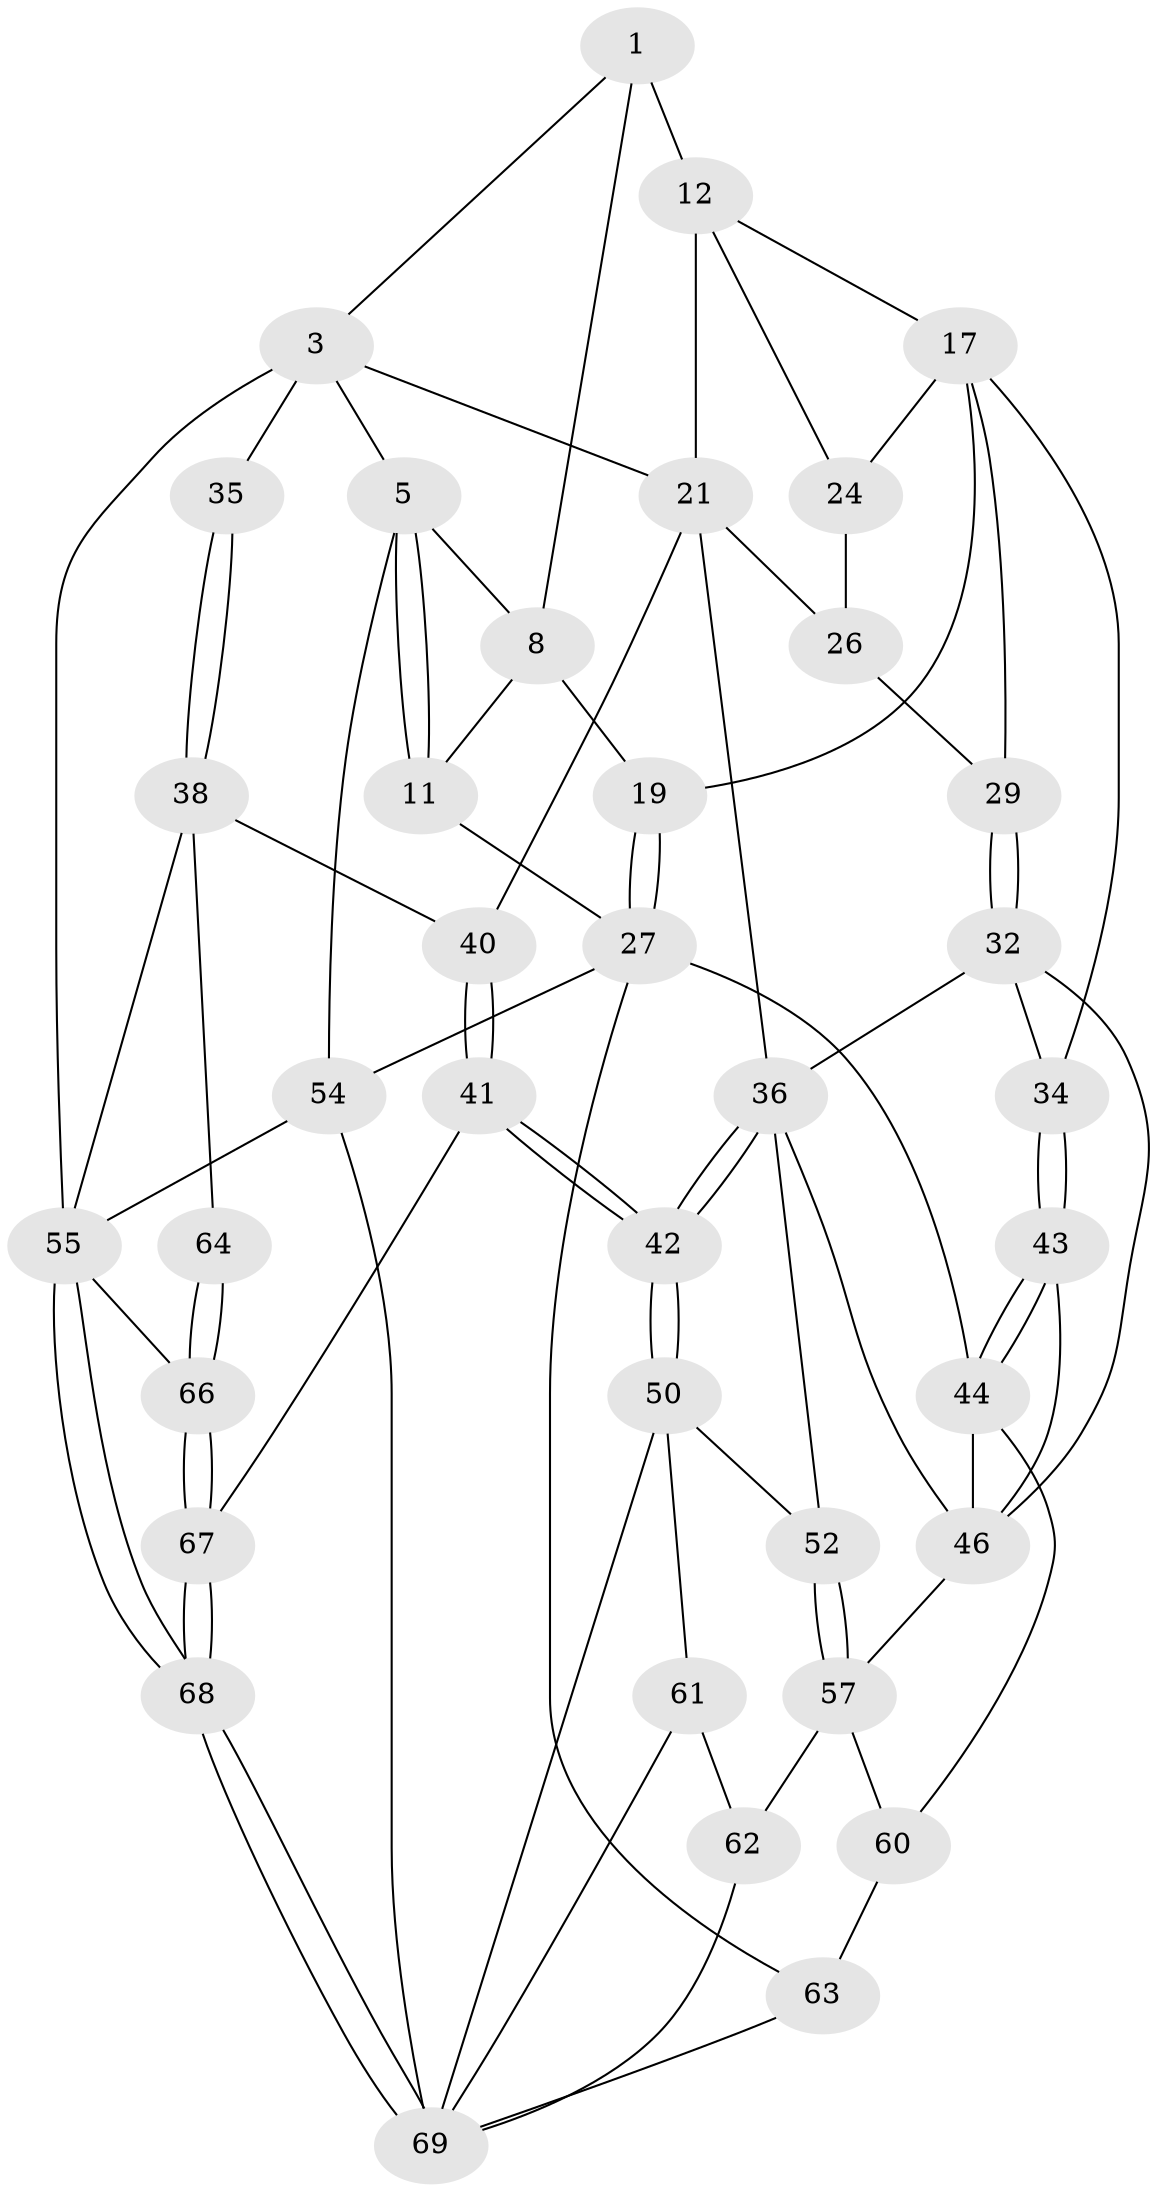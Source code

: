 // original degree distribution, {3: 0.05263157894736842, 4: 0.2236842105263158, 5: 0.47368421052631576, 6: 0.25}
// Generated by graph-tools (version 1.1) at 2025/28/03/15/25 16:28:02]
// undirected, 38 vertices, 85 edges
graph export_dot {
graph [start="1"]
  node [color=gray90,style=filled];
  1 [pos="+0.2748347716467931+0",super="+2+7"];
  3 [pos="+1+0",super="+4+20"];
  5 [pos="+0+0",super="+6"];
  8 [pos="+0.21740966584705834+0.09285101912590844",super="+9+16"];
  11 [pos="+0+0.23558715955827123"];
  12 [pos="+0.6701168918550269+0",super="+13"];
  17 [pos="+0.24608675056200713+0.341318774735491",super="+18+25"];
  19 [pos="+0.16537496151731038+0.3434625350336993"];
  21 [pos="+0.7422272068180839+0.33669398823208235",super="+22+30"];
  24 [pos="+0.4063853220361031+0.26903399786599197"];
  26 [pos="+0.5385333741251304+0.30530019076967496",super="+28"];
  27 [pos="+0+0.23888371976631714",super="+45"];
  29 [pos="+0.4035135712575132+0.3317639012422885"];
  32 [pos="+0.40226154223360044+0.41041681862546997",super="+33"];
  34 [pos="+0.1903540240867744+0.406325165809399"];
  35 [pos="+1+0.38687560229854256"];
  36 [pos="+0.5523493198188919+0.42604686439567047",super="+37"];
  38 [pos="+1+0.537073305590884",super="+39"];
  40 [pos="+0.7331112913402951+0.4183087487204328"];
  41 [pos="+0.7190340543327952+0.6122451886375173",super="+65"];
  42 [pos="+0.6773304182916847+0.6367484877980664"];
  43 [pos="+0.1627652672175377+0.431360100231623"];
  44 [pos="+0+0.4738833901206696",super="+58"];
  46 [pos="+0.3005368409922694+0.5028289358261411",super="+47"];
  50 [pos="+0.6119733384353815+0.6987304592310006",super="+51"];
  52 [pos="+0.4613622722111115+0.5688160949762386"];
  54 [pos="+0+1",super="+75"];
  55 [pos="+1+1",super="+56"];
  57 [pos="+0.31303140556032244+0.670904278755959",super="+59"];
  60 [pos="+0.12381707043780857+0.6514157134518136"];
  61 [pos="+0.3761386070990024+0.7442856745563811"];
  62 [pos="+0.305096946805103+0.761651235362547"];
  63 [pos="+0.08440251537770853+0.6904786714066745"];
  64 [pos="+0.8208635665262977+0.6252279848930967"];
  66 [pos="+0.8756381929468274+0.8225848520767526"];
  67 [pos="+0.8212569045669976+0.9008185500645205"];
  68 [pos="+0.6943610254399935+1"];
  69 [pos="+0.6657558990277478+1",super="+70"];
  1 -- 3;
  1 -- 12 [weight=2];
  1 -- 8;
  3 -- 35 [weight=2];
  3 -- 5;
  3 -- 55;
  3 -- 21;
  5 -- 11;
  5 -- 11;
  5 -- 54;
  5 -- 8;
  8 -- 11;
  8 -- 19;
  11 -- 27;
  12 -- 21 [weight=2];
  12 -- 17;
  12 -- 24;
  17 -- 34;
  17 -- 19;
  17 -- 24;
  17 -- 29;
  19 -- 27;
  19 -- 27;
  21 -- 26 [weight=2];
  21 -- 40;
  21 -- 36;
  24 -- 26;
  26 -- 29;
  27 -- 44;
  27 -- 54;
  27 -- 63;
  29 -- 32;
  29 -- 32;
  32 -- 36;
  32 -- 34;
  32 -- 46;
  34 -- 43;
  34 -- 43;
  35 -- 38;
  35 -- 38;
  36 -- 42;
  36 -- 42;
  36 -- 46;
  36 -- 52;
  38 -- 55;
  38 -- 40;
  38 -- 64;
  40 -- 41;
  40 -- 41;
  41 -- 42;
  41 -- 42;
  41 -- 67;
  42 -- 50;
  42 -- 50;
  43 -- 44;
  43 -- 44;
  43 -- 46;
  44 -- 46;
  44 -- 60;
  46 -- 57;
  50 -- 52;
  50 -- 61;
  50 -- 69;
  52 -- 57;
  52 -- 57;
  54 -- 55;
  54 -- 69 [weight=2];
  55 -- 68;
  55 -- 68;
  55 -- 66;
  57 -- 60;
  57 -- 62;
  60 -- 63;
  61 -- 62;
  61 -- 69;
  62 -- 69;
  63 -- 69;
  64 -- 66;
  64 -- 66;
  66 -- 67;
  66 -- 67;
  67 -- 68;
  67 -- 68;
  68 -- 69;
  68 -- 69;
}
